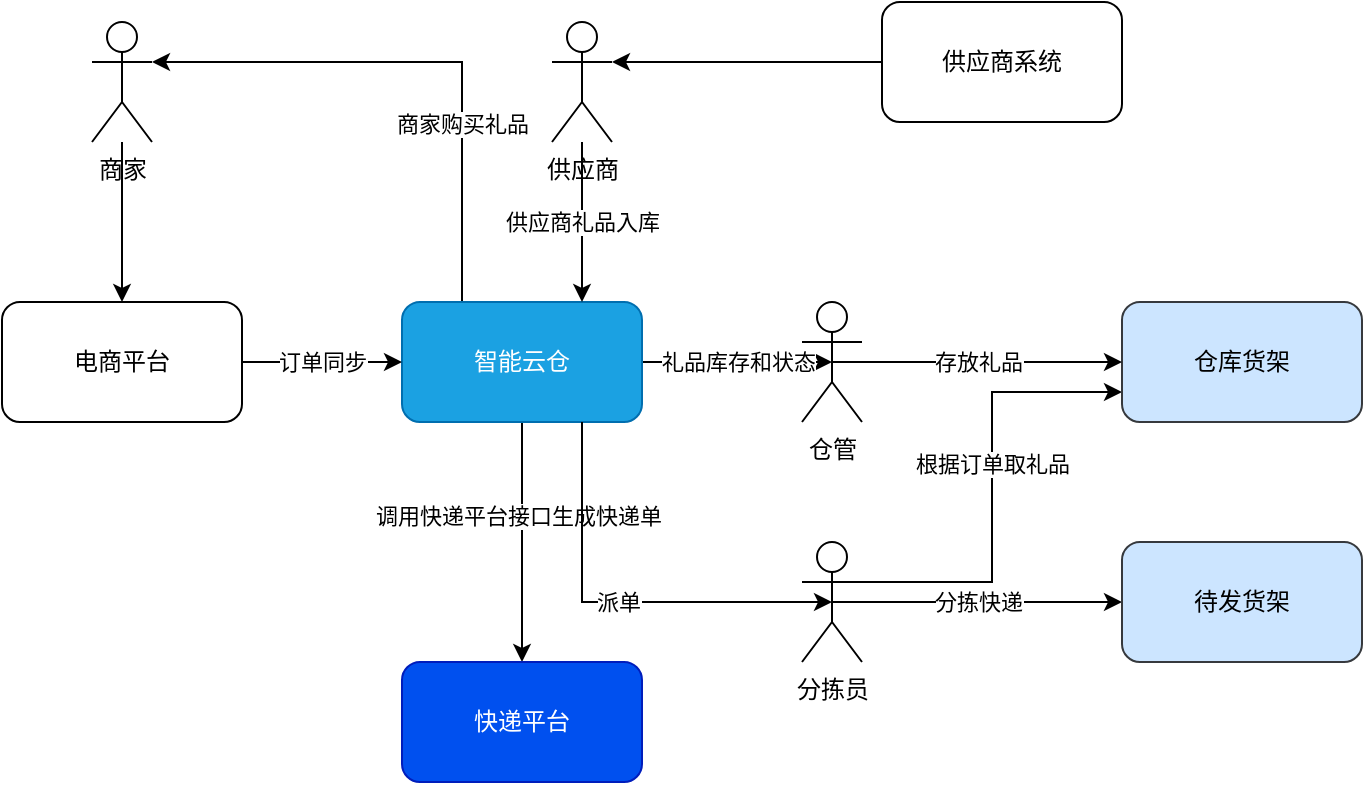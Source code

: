 <mxfile version="17.4.5" type="github" pages="3">
  <diagram id="nZ7NvAS3yY4Yi7hNIu3f" name="1-系统上下文视图">
    <mxGraphModel dx="1422" dy="762" grid="1" gridSize="10" guides="1" tooltips="1" connect="1" arrows="1" fold="1" page="1" pageScale="1" pageWidth="827" pageHeight="1169" math="0" shadow="0">
      <root>
        <mxCell id="0" />
        <mxCell id="1" parent="0" />
        <mxCell id="OkGG_h0ycKeQ2ej5yEBU-7" style="edgeStyle=orthogonalEdgeStyle;rounded=0;orthogonalLoop=1;jettySize=auto;html=1;exitX=0.25;exitY=0;exitDx=0;exitDy=0;entryX=1;entryY=0.333;entryDx=0;entryDy=0;entryPerimeter=0;" parent="1" source="OkGG_h0ycKeQ2ej5yEBU-2" target="OkGG_h0ycKeQ2ej5yEBU-5" edge="1">
          <mxGeometry relative="1" as="geometry" />
        </mxCell>
        <mxCell id="OkGG_h0ycKeQ2ej5yEBU-13" value="商家购买礼品" style="edgeLabel;html=1;align=center;verticalAlign=middle;resizable=0;points=[];" parent="OkGG_h0ycKeQ2ej5yEBU-7" vertex="1" connectable="0">
          <mxGeometry x="-0.353" relative="1" as="geometry">
            <mxPoint as="offset" />
          </mxGeometry>
        </mxCell>
        <mxCell id="OkGG_h0ycKeQ2ej5yEBU-20" value="礼品库存和状态" style="edgeStyle=orthogonalEdgeStyle;rounded=0;orthogonalLoop=1;jettySize=auto;html=1;exitX=1;exitY=0.5;exitDx=0;exitDy=0;entryX=0.5;entryY=0.5;entryDx=0;entryDy=0;entryPerimeter=0;" parent="1" source="OkGG_h0ycKeQ2ej5yEBU-2" target="OkGG_h0ycKeQ2ej5yEBU-19" edge="1">
          <mxGeometry relative="1" as="geometry" />
        </mxCell>
        <mxCell id="C_pSO6XXfCaZRboAlrJY-3" style="edgeStyle=orthogonalEdgeStyle;rounded=0;orthogonalLoop=1;jettySize=auto;html=1;exitX=0.5;exitY=1;exitDx=0;exitDy=0;entryX=0.5;entryY=0;entryDx=0;entryDy=0;" parent="1" source="OkGG_h0ycKeQ2ej5yEBU-2" target="C_pSO6XXfCaZRboAlrJY-2" edge="1">
          <mxGeometry relative="1" as="geometry" />
        </mxCell>
        <mxCell id="C_pSO6XXfCaZRboAlrJY-4" value="调用快递平台接口生成快递单" style="edgeLabel;html=1;align=center;verticalAlign=middle;resizable=0;points=[];" parent="C_pSO6XXfCaZRboAlrJY-3" vertex="1" connectable="0">
          <mxGeometry x="-0.217" y="-2" relative="1" as="geometry">
            <mxPoint as="offset" />
          </mxGeometry>
        </mxCell>
        <mxCell id="OkGG_h0ycKeQ2ej5yEBU-2" value="智能云仓" style="rounded=1;whiteSpace=wrap;html=1;fillColor=#1ba1e2;fontColor=#ffffff;strokeColor=#006EAF;" parent="1" vertex="1">
          <mxGeometry x="320" y="280" width="120" height="60" as="geometry" />
        </mxCell>
        <mxCell id="OkGG_h0ycKeQ2ej5yEBU-4" value="订单同步" style="edgeStyle=orthogonalEdgeStyle;rounded=0;orthogonalLoop=1;jettySize=auto;html=1;exitX=1;exitY=0.5;exitDx=0;exitDy=0;entryX=0;entryY=0.5;entryDx=0;entryDy=0;" parent="1" source="OkGG_h0ycKeQ2ej5yEBU-3" target="OkGG_h0ycKeQ2ej5yEBU-2" edge="1">
          <mxGeometry relative="1" as="geometry" />
        </mxCell>
        <mxCell id="OkGG_h0ycKeQ2ej5yEBU-3" value="电商平台" style="rounded=1;whiteSpace=wrap;html=1;" parent="1" vertex="1">
          <mxGeometry x="120" y="280" width="120" height="60" as="geometry" />
        </mxCell>
        <mxCell id="OkGG_h0ycKeQ2ej5yEBU-6" value="" style="edgeStyle=orthogonalEdgeStyle;rounded=0;orthogonalLoop=1;jettySize=auto;html=1;" parent="1" source="OkGG_h0ycKeQ2ej5yEBU-5" target="OkGG_h0ycKeQ2ej5yEBU-3" edge="1">
          <mxGeometry relative="1" as="geometry" />
        </mxCell>
        <mxCell id="OkGG_h0ycKeQ2ej5yEBU-5" value="商家" style="shape=umlActor;verticalLabelPosition=bottom;verticalAlign=top;html=1;outlineConnect=0;" parent="1" vertex="1">
          <mxGeometry x="165" y="140" width="30" height="60" as="geometry" />
        </mxCell>
        <mxCell id="OkGG_h0ycKeQ2ej5yEBU-10" style="edgeStyle=orthogonalEdgeStyle;rounded=0;orthogonalLoop=1;jettySize=auto;html=1;exitX=0;exitY=0.5;exitDx=0;exitDy=0;entryX=1;entryY=0.333;entryDx=0;entryDy=0;entryPerimeter=0;" parent="1" source="OkGG_h0ycKeQ2ej5yEBU-8" target="OkGG_h0ycKeQ2ej5yEBU-9" edge="1">
          <mxGeometry relative="1" as="geometry" />
        </mxCell>
        <mxCell id="OkGG_h0ycKeQ2ej5yEBU-8" value="供应商系统" style="rounded=1;whiteSpace=wrap;html=1;" parent="1" vertex="1">
          <mxGeometry x="560" y="130" width="120" height="60" as="geometry" />
        </mxCell>
        <mxCell id="OkGG_h0ycKeQ2ej5yEBU-11" value="供应商礼品入库" style="edgeStyle=orthogonalEdgeStyle;rounded=0;orthogonalLoop=1;jettySize=auto;html=1;entryX=0.75;entryY=0;entryDx=0;entryDy=0;" parent="1" source="OkGG_h0ycKeQ2ej5yEBU-9" target="OkGG_h0ycKeQ2ej5yEBU-2" edge="1">
          <mxGeometry relative="1" as="geometry">
            <Array as="points">
              <mxPoint x="410" y="240" />
              <mxPoint x="410" y="240" />
            </Array>
          </mxGeometry>
        </mxCell>
        <mxCell id="OkGG_h0ycKeQ2ej5yEBU-9" value="供应商" style="shape=umlActor;verticalLabelPosition=bottom;verticalAlign=top;html=1;outlineConnect=0;" parent="1" vertex="1">
          <mxGeometry x="395" y="140" width="30" height="60" as="geometry" />
        </mxCell>
        <mxCell id="OkGG_h0ycKeQ2ej5yEBU-17" value="派单" style="edgeStyle=orthogonalEdgeStyle;rounded=0;orthogonalLoop=1;jettySize=auto;html=1;exitX=0.75;exitY=1;exitDx=0;exitDy=0;entryX=0.5;entryY=0.5;entryDx=0;entryDy=0;entryPerimeter=0;" parent="1" source="OkGG_h0ycKeQ2ej5yEBU-2" target="OkGG_h0ycKeQ2ej5yEBU-16" edge="1">
          <mxGeometry relative="1" as="geometry">
            <mxPoint x="440" y="430" as="sourcePoint" />
            <Array as="points">
              <mxPoint x="410" y="430" />
            </Array>
          </mxGeometry>
        </mxCell>
        <mxCell id="C_pSO6XXfCaZRboAlrJY-6" value="分拣快递" style="edgeStyle=orthogonalEdgeStyle;rounded=0;orthogonalLoop=1;jettySize=auto;html=1;exitX=0.5;exitY=0.5;exitDx=0;exitDy=0;exitPerimeter=0;entryX=0;entryY=0.5;entryDx=0;entryDy=0;" parent="1" source="OkGG_h0ycKeQ2ej5yEBU-16" target="C_pSO6XXfCaZRboAlrJY-5" edge="1">
          <mxGeometry relative="1" as="geometry" />
        </mxCell>
        <mxCell id="C_pSO6XXfCaZRboAlrJY-10" style="edgeStyle=orthogonalEdgeStyle;rounded=0;orthogonalLoop=1;jettySize=auto;html=1;exitX=1;exitY=0.333;exitDx=0;exitDy=0;exitPerimeter=0;entryX=0;entryY=0.75;entryDx=0;entryDy=0;" parent="1" source="OkGG_h0ycKeQ2ej5yEBU-16" target="OkGG_h0ycKeQ2ej5yEBU-18" edge="1">
          <mxGeometry relative="1" as="geometry" />
        </mxCell>
        <mxCell id="C_pSO6XXfCaZRboAlrJY-11" value="根据订单取礼品" style="edgeLabel;html=1;align=center;verticalAlign=middle;resizable=0;points=[];" parent="C_pSO6XXfCaZRboAlrJY-10" vertex="1" connectable="0">
          <mxGeometry x="0.102" relative="1" as="geometry">
            <mxPoint as="offset" />
          </mxGeometry>
        </mxCell>
        <mxCell id="OkGG_h0ycKeQ2ej5yEBU-16" value="分拣员" style="shape=umlActor;verticalLabelPosition=bottom;verticalAlign=top;html=1;outlineConnect=0;" parent="1" vertex="1">
          <mxGeometry x="520" y="400" width="30" height="60" as="geometry" />
        </mxCell>
        <mxCell id="OkGG_h0ycKeQ2ej5yEBU-18" value="仓库货架" style="rounded=1;whiteSpace=wrap;html=1;fillColor=#cce5ff;strokeColor=#36393d;" parent="1" vertex="1">
          <mxGeometry x="680" y="280" width="120" height="60" as="geometry" />
        </mxCell>
        <mxCell id="OkGG_h0ycKeQ2ej5yEBU-21" value="存放礼品" style="edgeStyle=orthogonalEdgeStyle;rounded=0;orthogonalLoop=1;jettySize=auto;html=1;exitX=0.5;exitY=0.5;exitDx=0;exitDy=0;exitPerimeter=0;" parent="1" source="OkGG_h0ycKeQ2ej5yEBU-19" target="OkGG_h0ycKeQ2ej5yEBU-18" edge="1">
          <mxGeometry relative="1" as="geometry" />
        </mxCell>
        <mxCell id="OkGG_h0ycKeQ2ej5yEBU-19" value="仓管" style="shape=umlActor;verticalLabelPosition=bottom;verticalAlign=top;html=1;outlineConnect=0;" parent="1" vertex="1">
          <mxGeometry x="520" y="280" width="30" height="60" as="geometry" />
        </mxCell>
        <mxCell id="C_pSO6XXfCaZRboAlrJY-2" value="快递平台" style="rounded=1;whiteSpace=wrap;html=1;fillColor=#0050ef;fontColor=#ffffff;strokeColor=#001DBC;" parent="1" vertex="1">
          <mxGeometry x="320" y="460" width="120" height="60" as="geometry" />
        </mxCell>
        <mxCell id="C_pSO6XXfCaZRboAlrJY-5" value="待发货架" style="rounded=1;whiteSpace=wrap;html=1;fillColor=#cce5ff;strokeColor=#36393d;" parent="1" vertex="1">
          <mxGeometry x="680" y="400" width="120" height="60" as="geometry" />
        </mxCell>
      </root>
    </mxGraphModel>
  </diagram>
  <diagram id="XKi9ojHtBD5OpW9r7eRN" name="2-容器">
    <mxGraphModel dx="1422" dy="762" grid="1" gridSize="10" guides="1" tooltips="1" connect="1" arrows="1" fold="1" page="1" pageScale="1" pageWidth="827" pageHeight="1169" math="0" shadow="0">
      <root>
        <mxCell id="0" />
        <mxCell id="1" parent="0" />
        <mxCell id="rOJleQIcsSHzTT32t135-55" style="edgeStyle=orthogonalEdgeStyle;rounded=0;orthogonalLoop=1;jettySize=auto;html=1;exitX=0.25;exitY=1;exitDx=0;exitDy=0;entryX=0.5;entryY=0;entryDx=0;entryDy=0;entryPerimeter=0;" edge="1" parent="1" source="4kOKBaUTyX9RO6gAoAvP-1" target="rOJleQIcsSHzTT32t135-54">
          <mxGeometry relative="1" as="geometry" />
        </mxCell>
        <mxCell id="4kOKBaUTyX9RO6gAoAvP-1" value="智能云仓系统" style="rounded=0;whiteSpace=wrap;html=1;verticalAlign=top;" vertex="1" parent="1">
          <mxGeometry x="80" y="40" width="1020" height="520" as="geometry" />
        </mxCell>
        <mxCell id="rOJleQIcsSHzTT32t135-47" value="购买" style="edgeStyle=orthogonalEdgeStyle;rounded=0;orthogonalLoop=1;jettySize=auto;html=1;exitX=1;exitY=0.5;exitDx=0;exitDy=0;" edge="1" parent="1" source="4kOKBaUTyX9RO6gAoAvP-3" target="rOJleQIcsSHzTT32t135-7">
          <mxGeometry relative="1" as="geometry" />
        </mxCell>
        <mxCell id="rOJleQIcsSHzTT32t135-51" value="电商订单同步" style="edgeStyle=orthogonalEdgeStyle;rounded=0;orthogonalLoop=1;jettySize=auto;html=1;exitX=0.5;exitY=0;exitDx=0;exitDy=0;entryX=0.5;entryY=0;entryDx=0;entryDy=0;" edge="1" parent="1" source="4kOKBaUTyX9RO6gAoAvP-3" target="rOJleQIcsSHzTT32t135-40">
          <mxGeometry relative="1" as="geometry" />
        </mxCell>
        <mxCell id="rOJleQIcsSHzTT32t135-65" value="根据店铺适配调用同步订单接口" style="edgeStyle=orthogonalEdgeStyle;rounded=0;orthogonalLoop=1;jettySize=auto;html=1;exitX=0.5;exitY=1;exitDx=0;exitDy=0;" edge="1" parent="1" source="4kOKBaUTyX9RO6gAoAvP-3" target="rOJleQIcsSHzTT32t135-60">
          <mxGeometry relative="1" as="geometry" />
        </mxCell>
        <mxCell id="4kOKBaUTyX9RO6gAoAvP-3" value="商家管理子系统" style="rounded=0;whiteSpace=wrap;html=1;fillColor=#1ba1e2;fontColor=#ffffff;strokeColor=#006EAF;verticalAlign=top;" vertex="1" parent="1">
          <mxGeometry x="100" y="120" width="300" height="170" as="geometry" />
        </mxCell>
        <mxCell id="rOJleQIcsSHzTT32t135-1" value="仓储管理子系统" style="rounded=0;whiteSpace=wrap;html=1;fillColor=#1ba1e2;fontColor=#ffffff;strokeColor=#006EAF;verticalAlign=top;" vertex="1" parent="1">
          <mxGeometry x="440" y="360" width="300" height="170" as="geometry" />
        </mxCell>
        <mxCell id="rOJleQIcsSHzTT32t135-2" value="商品管理" style="rounded=0;whiteSpace=wrap;html=1;" vertex="1" parent="1">
          <mxGeometry x="110" y="160" width="120" height="40" as="geometry" />
        </mxCell>
        <mxCell id="rOJleQIcsSHzTT32t135-3" value="电商订单" style="rounded=0;whiteSpace=wrap;html=1;" vertex="1" parent="1">
          <mxGeometry x="260" y="160" width="120" height="40" as="geometry" />
        </mxCell>
        <mxCell id="rOJleQIcsSHzTT32t135-4" value="礼品订单" style="rounded=0;whiteSpace=wrap;html=1;" vertex="1" parent="1">
          <mxGeometry x="110" y="230" width="120" height="40" as="geometry" />
        </mxCell>
        <mxCell id="rOJleQIcsSHzTT32t135-5" value="店铺管理" style="rounded=0;whiteSpace=wrap;html=1;" vertex="1" parent="1">
          <mxGeometry x="260" y="230" width="120" height="40" as="geometry" />
        </mxCell>
        <mxCell id="rOJleQIcsSHzTT32t135-48" value="礼品入仓" style="edgeStyle=orthogonalEdgeStyle;rounded=0;orthogonalLoop=1;jettySize=auto;html=1;exitX=0.5;exitY=1;exitDx=0;exitDy=0;" edge="1" parent="1" source="rOJleQIcsSHzTT32t135-7" target="rOJleQIcsSHzTT32t135-1">
          <mxGeometry relative="1" as="geometry" />
        </mxCell>
        <mxCell id="rOJleQIcsSHzTT32t135-7" value="供应商管理子系统" style="rounded=0;whiteSpace=wrap;html=1;fillColor=#1ba1e2;fontColor=#ffffff;strokeColor=#006EAF;verticalAlign=top;" vertex="1" parent="1">
          <mxGeometry x="440" y="120" width="300" height="170" as="geometry" />
        </mxCell>
        <mxCell id="rOJleQIcsSHzTT32t135-8" value="礼品管理" style="rounded=0;whiteSpace=wrap;html=1;" vertex="1" parent="1">
          <mxGeometry x="450" y="160" width="120" height="40" as="geometry" />
        </mxCell>
        <mxCell id="rOJleQIcsSHzTT32t135-9" value="库存管理" style="rounded=0;whiteSpace=wrap;html=1;" vertex="1" parent="1">
          <mxGeometry x="600" y="160" width="120" height="40" as="geometry" />
        </mxCell>
        <mxCell id="rOJleQIcsSHzTT32t135-10" value="礼品订单" style="rounded=0;whiteSpace=wrap;html=1;" vertex="1" parent="1">
          <mxGeometry x="450" y="230" width="120" height="40" as="geometry" />
        </mxCell>
        <mxCell id="rOJleQIcsSHzTT32t135-11" value="礼品仓储" style="rounded=0;whiteSpace=wrap;html=1;" vertex="1" parent="1">
          <mxGeometry x="600" y="230" width="120" height="40" as="geometry" />
        </mxCell>
        <mxCell id="rOJleQIcsSHzTT32t135-12" value="仓管员管理" style="rounded=0;whiteSpace=wrap;html=1;" vertex="1" parent="1">
          <mxGeometry x="450" y="400" width="120" height="40" as="geometry" />
        </mxCell>
        <mxCell id="rOJleQIcsSHzTT32t135-13" value="区域管理" style="rounded=0;whiteSpace=wrap;html=1;" vertex="1" parent="1">
          <mxGeometry x="600" y="400" width="120" height="40" as="geometry" />
        </mxCell>
        <mxCell id="rOJleQIcsSHzTT32t135-14" value="货架管理" style="rounded=0;whiteSpace=wrap;html=1;" vertex="1" parent="1">
          <mxGeometry x="450" y="470" width="120" height="40" as="geometry" />
        </mxCell>
        <mxCell id="rOJleQIcsSHzTT32t135-15" value="分拣员管理" style="rounded=0;whiteSpace=wrap;html=1;" vertex="1" parent="1">
          <mxGeometry x="600" y="470" width="120" height="40" as="geometry" />
        </mxCell>
        <mxCell id="rOJleQIcsSHzTT32t135-18" value="快递管理子系统" style="rounded=0;whiteSpace=wrap;html=1;fillColor=#1ba1e2;fontColor=#ffffff;strokeColor=#006EAF;verticalAlign=top;" vertex="1" parent="1">
          <mxGeometry x="780" y="360" width="300" height="170" as="geometry" />
        </mxCell>
        <mxCell id="rOJleQIcsSHzTT32t135-19" value="快递管理" style="rounded=0;whiteSpace=wrap;html=1;" vertex="1" parent="1">
          <mxGeometry x="790" y="400" width="120" height="40" as="geometry" />
        </mxCell>
        <mxCell id="rOJleQIcsSHzTT32t135-45" value="使用快递接口" style="edgeStyle=orthogonalEdgeStyle;rounded=0;orthogonalLoop=1;jettySize=auto;html=1;exitX=0.5;exitY=1;exitDx=0;exitDy=0;" edge="1" parent="1" source="rOJleQIcsSHzTT32t135-40" target="rOJleQIcsSHzTT32t135-18">
          <mxGeometry relative="1" as="geometry" />
        </mxCell>
        <mxCell id="rOJleQIcsSHzTT32t135-46" value="礼品&lt;br&gt;仓储&lt;br&gt;查询" style="edgeStyle=orthogonalEdgeStyle;rounded=0;orthogonalLoop=1;jettySize=auto;html=1;exitX=0;exitY=0.5;exitDx=0;exitDy=0;" edge="1" parent="1" source="rOJleQIcsSHzTT32t135-40" target="rOJleQIcsSHzTT32t135-7">
          <mxGeometry relative="1" as="geometry" />
        </mxCell>
        <mxCell id="rOJleQIcsSHzTT32t135-49" value="货架无货处理" style="rounded=0;orthogonalLoop=1;jettySize=auto;html=1;exitX=0.25;exitY=1;exitDx=0;exitDy=0;" edge="1" parent="1" source="rOJleQIcsSHzTT32t135-40" target="rOJleQIcsSHzTT32t135-1">
          <mxGeometry relative="1" as="geometry" />
        </mxCell>
        <mxCell id="rOJleQIcsSHzTT32t135-40" value="打单系统" style="rounded=0;whiteSpace=wrap;html=1;fillColor=#1ba1e2;fontColor=#ffffff;strokeColor=#006EAF;verticalAlign=top;" vertex="1" parent="1">
          <mxGeometry x="780" y="120" width="300" height="170" as="geometry" />
        </mxCell>
        <mxCell id="rOJleQIcsSHzTT32t135-41" value="待打单订单" style="rounded=0;whiteSpace=wrap;html=1;" vertex="1" parent="1">
          <mxGeometry x="790" y="160" width="120" height="40" as="geometry" />
        </mxCell>
        <mxCell id="rOJleQIcsSHzTT32t135-42" value="待分拣订单" style="rounded=0;whiteSpace=wrap;html=1;" vertex="1" parent="1">
          <mxGeometry x="940" y="160" width="120" height="40" as="geometry" />
        </mxCell>
        <mxCell id="rOJleQIcsSHzTT32t135-43" value="已分拣订单" style="rounded=0;whiteSpace=wrap;html=1;" vertex="1" parent="1">
          <mxGeometry x="790" y="230" width="120" height="40" as="geometry" />
        </mxCell>
        <mxCell id="rOJleQIcsSHzTT32t135-54" value="Database" style="shape=cylinder3;whiteSpace=wrap;html=1;boundedLbl=1;backgroundOutline=1;size=15;fillColor=#dae8fc;strokeColor=#6c8ebf;gradientColor=#7ea6e0;" vertex="1" parent="1">
          <mxGeometry x="265" y="650" width="140" height="90" as="geometry" />
        </mxCell>
        <mxCell id="rOJleQIcsSHzTT32t135-60" value="电商接口适配器" style="rounded=0;whiteSpace=wrap;html=1;fillColor=#1ba1e2;fontColor=#ffffff;strokeColor=#006EAF;verticalAlign=top;" vertex="1" parent="1">
          <mxGeometry x="100" y="360" width="300" height="170" as="geometry" />
        </mxCell>
        <mxCell id="rOJleQIcsSHzTT32t135-61" value="电商平台管理" style="rounded=0;whiteSpace=wrap;html=1;" vertex="1" parent="1">
          <mxGeometry x="110" y="400" width="120" height="40" as="geometry" />
        </mxCell>
        <mxCell id="rOJleQIcsSHzTT32t135-62" value="接口授权管理" style="rounded=0;whiteSpace=wrap;html=1;" vertex="1" parent="1">
          <mxGeometry x="260" y="400" width="120" height="40" as="geometry" />
        </mxCell>
        <mxCell id="rOJleQIcsSHzTT32t135-66" value="接口授权管理" style="rounded=0;whiteSpace=wrap;html=1;" vertex="1" parent="1">
          <mxGeometry x="940" y="400" width="120" height="40" as="geometry" />
        </mxCell>
      </root>
    </mxGraphModel>
  </diagram>
  <diagram id="eNS8EoFaluiwnUeZp0PB" name="3.1-组件">
    <mxGraphModel dx="1422" dy="762" grid="1" gridSize="10" guides="1" tooltips="1" connect="1" arrows="1" fold="1" page="1" pageScale="1" pageWidth="827" pageHeight="1169" math="0" shadow="0">
      <root>
        <mxCell id="0" />
        <mxCell id="1" parent="0" />
        <mxCell id="bz5giE-aEPIMnW4V5SGV-1" value="Order System" style="rounded=0;whiteSpace=wrap;html=1;dashed=1;verticalAlign=top;align=left;" parent="1" vertex="1">
          <mxGeometry x="120" y="280" width="600" height="320" as="geometry" />
        </mxCell>
        <mxCell id="bz5giE-aEPIMnW4V5SGV-8" style="edgeStyle=orthogonalEdgeStyle;rounded=0;orthogonalLoop=1;jettySize=auto;html=1;exitX=0.5;exitY=1;exitDx=0;exitDy=0;" parent="1" source="bz5giE-aEPIMnW4V5SGV-2" target="bz5giE-aEPIMnW4V5SGV-3" edge="1">
          <mxGeometry relative="1" as="geometry" />
        </mxCell>
        <mxCell id="bz5giE-aEPIMnW4V5SGV-9" style="edgeStyle=orthogonalEdgeStyle;rounded=0;orthogonalLoop=1;jettySize=auto;html=1;exitX=1;exitY=0.5;exitDx=0;exitDy=0;entryX=0;entryY=0.5;entryDx=0;entryDy=0;" parent="1" source="bz5giE-aEPIMnW4V5SGV-2" target="bz5giE-aEPIMnW4V5SGV-4" edge="1">
          <mxGeometry relative="1" as="geometry" />
        </mxCell>
        <mxCell id="bz5giE-aEPIMnW4V5SGV-2" value="Ec Controller&lt;br&gt;[Component:Restful]" style="rounded=1;whiteSpace=wrap;html=1;fillColor=#1ba1e2;fontColor=#ffffff;strokeColor=#006EAF;" parent="1" vertex="1">
          <mxGeometry x="140" y="310" width="160" height="90" as="geometry" />
        </mxCell>
        <mxCell id="bz5giE-aEPIMnW4V5SGV-10" style="edgeStyle=orthogonalEdgeStyle;rounded=0;orthogonalLoop=1;jettySize=auto;html=1;exitX=1;exitY=0.5;exitDx=0;exitDy=0;" parent="1" source="bz5giE-aEPIMnW4V5SGV-3" target="bz5giE-aEPIMnW4V5SGV-5" edge="1">
          <mxGeometry relative="1" as="geometry" />
        </mxCell>
        <mxCell id="bz5giE-aEPIMnW4V5SGV-12" style="edgeStyle=orthogonalEdgeStyle;rounded=0;orthogonalLoop=1;jettySize=auto;html=1;exitX=0.5;exitY=1;exitDx=0;exitDy=0;entryX=0.5;entryY=0;entryDx=0;entryDy=0;entryPerimeter=0;" parent="1" source="bz5giE-aEPIMnW4V5SGV-3" target="bz5giE-aEPIMnW4V5SGV-11" edge="1">
          <mxGeometry relative="1" as="geometry" />
        </mxCell>
        <mxCell id="bz5giE-aEPIMnW4V5SGV-3" value="Ec Component&lt;br&gt;[Component:Spring Beans]" style="rounded=1;whiteSpace=wrap;html=1;fillColor=#1ba1e2;fontColor=#ffffff;strokeColor=#006EAF;" parent="1" vertex="1">
          <mxGeometry x="140" y="450" width="160" height="90" as="geometry" />
        </mxCell>
        <mxCell id="bz5giE-aEPIMnW4V5SGV-4" value="Merchant Service&lt;br&gt;[Component:Dubbo Service]" style="rounded=1;whiteSpace=wrap;html=1;fillColor=#1ba1e2;fontColor=#ffffff;strokeColor=#006EAF;" parent="1" vertex="1">
          <mxGeometry x="440" y="310" width="160" height="90" as="geometry" />
        </mxCell>
        <mxCell id="bz5giE-aEPIMnW4V5SGV-5" value="Express Adapter&lt;br&gt;[Component:Spring Beans]" style="rounded=1;whiteSpace=wrap;html=1;fillColor=#1ba1e2;fontColor=#ffffff;strokeColor=#006EAF;" parent="1" vertex="1">
          <mxGeometry x="440" y="450" width="160" height="90" as="geometry" />
        </mxCell>
        <mxCell id="bz5giE-aEPIMnW4V5SGV-7" value="" style="edgeStyle=orthogonalEdgeStyle;rounded=0;orthogonalLoop=1;jettySize=auto;html=1;" parent="1" source="bz5giE-aEPIMnW4V5SGV-6" target="bz5giE-aEPIMnW4V5SGV-2" edge="1">
          <mxGeometry relative="1" as="geometry" />
        </mxCell>
        <mxCell id="bz5giE-aEPIMnW4V5SGV-6" value="Ec Order&lt;br&gt;[Component:Restful]" style="rounded=1;whiteSpace=wrap;html=1;fillColor=#1ba1e2;fontColor=#ffffff;strokeColor=#006EAF;" parent="1" vertex="1">
          <mxGeometry x="140" y="130" width="160" height="90" as="geometry" />
        </mxCell>
        <mxCell id="bz5giE-aEPIMnW4V5SGV-11" value="" style="shape=cylinder3;whiteSpace=wrap;html=1;boundedLbl=1;backgroundOutline=1;size=15;fillColor=#1ba1e2;fontColor=#ffffff;strokeColor=#006EAF;" parent="1" vertex="1">
          <mxGeometry x="150" y="640" width="140" height="80" as="geometry" />
        </mxCell>
      </root>
    </mxGraphModel>
  </diagram>
</mxfile>
